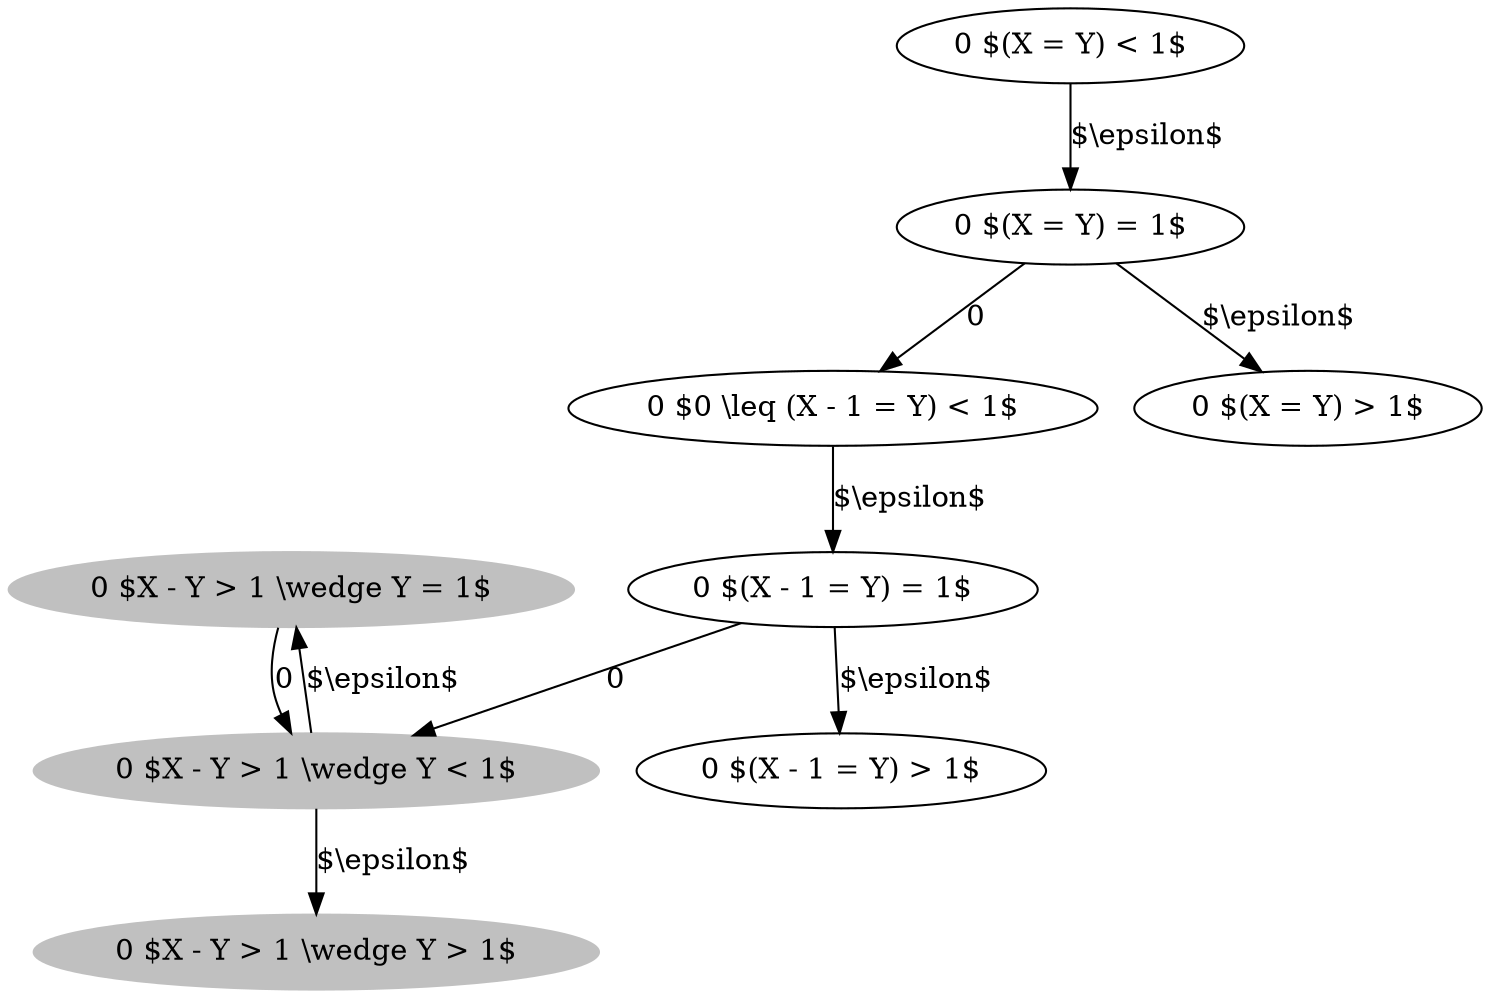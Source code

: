 digraph {
"0 $X - Y > 1 \\wedge Y = 1$" [style=filled,color=silver];
"0 $X - Y > 1 \\wedge Y < 1$" [style=filled,color=silver];
"0 $X - Y > 1 \\wedge Y > 1$" [style=filled,color=silver];
"0 $(X - 1 = Y) = 1$";
"0 $0 \\leq (X - 1 = Y) < 1$";
"0 $(X - 1 = Y) > 1$";
"0 $(X = Y) > 1$";
"0 $(X = Y) < 1$";
"0 $(X = Y) = 1$";
"0 $X - Y > 1 \\wedge Y < 1$" -> "0 $X - Y > 1 \\wedge Y = 1$" [label = "$\\epsilon$"];
"0 $X - Y > 1 \\wedge Y = 1$" -> "0 $X - Y > 1 \\wedge Y < 1$" [label = "0"];
"0 $(X - 1 = Y) = 1$" -> "0 $X - Y > 1 \\wedge Y < 1$" [label = "0"];
"0 $X - Y > 1 \\wedge Y < 1$" -> "0 $X - Y > 1 \\wedge Y > 1$" [label = "$\\epsilon$"];
"0 $0 \\leq (X - 1 = Y) < 1$" -> "0 $(X - 1 = Y) = 1$" [label = "$\\epsilon$"];
"0 $(X = Y) = 1$" -> "0 $0 \\leq (X - 1 = Y) < 1$" [label = "0"];
"0 $(X - 1 = Y) = 1$" -> "0 $(X - 1 = Y) > 1$" [label = "$\\epsilon$"];
"0 $(X = Y) = 1$" -> "0 $(X = Y) > 1$" [label = "$\\epsilon$"];
"0 $(X = Y) < 1$" -> "0 $(X = Y) = 1$" [label = "$\\epsilon$"];
}
